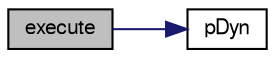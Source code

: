 digraph "execute"
{
  bgcolor="transparent";
  edge [fontname="FreeSans",fontsize="10",labelfontname="FreeSans",labelfontsize="10"];
  node [fontname="FreeSans",fontsize="10",shape=record];
  rankdir="LR";
  Node628 [label="execute",height=0.2,width=0.4,color="black", fillcolor="grey75", style="filled", fontcolor="black"];
  Node628 -> Node629 [color="midnightblue",fontsize="10",style="solid",fontname="FreeSans"];
  Node629 [label="pDyn",height=0.2,width=0.4,color="black",URL="$a39077.html#a18a109c225cdc280070807ec1ff6727b"];
}
